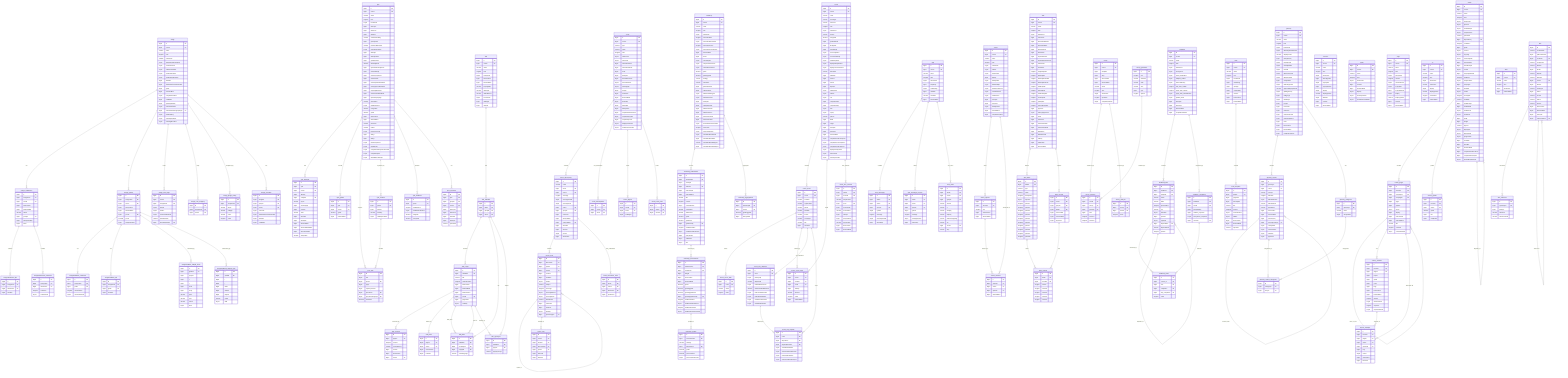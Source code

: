 erDiagram
    %% ACTIVITIES SECTION

    %% Assignment Activity
    assign {
        bigint id PK
        bigint course FK
        varchar name
        longtext intro
        smallint introformat
        tinyint alwaysshowdescription
        tinyint nosubmissions
        tinyint submissiondrafts
        tinyint sendnotifications
        tinyint sendlatenotifications
        bigint duedate
        bigint allowsubmissionsfromdate
        bigint grade
        bigint timemodified
        tinyint completionsubmit
        bigint cutoffdate
        bigint gradingduedate
        tinyint teamsubmission
        bigint teamsubmissiongroupingid FK
        tinyint blindmarking
        tinyint markingworkflow
        tinyint markingallocation
    }

    assign_submission {
        bigint id PK
        bigint assignment FK
        bigint userid FK
        bigint timecreated
        bigint timemodified
        varchar status
        bigint groupid FK
        bigint attemptnumber
        tinyint latest
    }

    assign_grades {
        bigint id PK
        bigint assignment FK
        bigint userid FK
        bigint timecreated
        bigint timemodified
        bigint grader FK
        decimal grade
        bigint attemptnumber
    }

    assign_user_flags {
        bigint id PK
        bigint userid FK
        bigint assignment FK
        tinyint locked
        tinyint mailed
        tinyint extensionduedate
        varchar workflowstate
        bigint allocatedmarker FK
    }

    assign_user_mapping {
        bigint id PK
        bigint assignment FK
        bigint userid FK
    }

    assign_plugin_config {
        bigint id PK
        bigint assignment FK
        varchar plugin
        varchar subtype
        varchar name
        longtext value
    }

    assign_overrides {
        bigint id PK
        bigint assignid FK
        bigint groupid FK
        bigint userid FK
        bigint sortorder
        bigint allowsubmissionsfromdate
        bigint duedate
        bigint cutoffdate
    }

    assignsubmission_file {
        bigint id PK
        bigint assignment FK
        bigint submission FK
        bigint numfiles
    }

    assignsubmission_onlinetext {
        bigint id PK
        bigint assignment FK
        bigint submission FK
        longtext onlinetext
        tinyint onlineformat
    }

    assignfeedback_comments {
        bigint id PK
        bigint assignment FK
        bigint grade FK
        longtext commenttext
        tinyint commentformat
    }

    assignfeedback_file {
        bigint id PK
        bigint assignment FK
        bigint grade FK
        bigint numfiles
    }

    assignfeedback_editpdf_annot {
        bigint id PK
        bigint gradeid FK
        bigint pageno
        bigint x
        bigint y
        bigint endx
        bigint endy
        varchar path
        varchar type
        varchar colour
        tinyint draft
    }

    assignfeedback_editpdf_cmnt {
        bigint id PK
        bigint gradeid FK
        bigint x
        bigint y
        bigint width
        bigint rawtext
        bigint pageno
        varchar colour
        tinyint draft
    }

    %% Quiz Activity
    quiz {
        bigint id PK
        bigint course FK
        varchar name
        longtext intro
        tinyint introformat
        bigint timeopen
        bigint timeclose
        bigint timelimit
        varchar overduehandling
        bigint graceperiod
        varchar preferredbehaviour
        tinyint canredoquestions
        bigint attempts
        bigint attemptonlast
        bigint grademethod
        decimal decimalpoints
        bigint questiondecimalpoints
        bigint reviewattempt
        bigint reviewcorrectness
        bigint reviewmarks
        bigint reviewspecificfeedback
        bigint reviewgeneralfeedback
        bigint reviewrightanswer
        bigint reviewoverallfeedback
        bigint questionsperpage
        varchar navmethod
        tinyint shuffleanswers
        decimal sumgrades
        decimal grade
        bigint timecreated
        bigint timemodified
        varchar password
        varchar subnet
        tinyint browsersecurity
        bigint delay1
        bigint delay2
        tinyint showuserpicture
        tinyint showblocks
        tinyint completionattemptsexhausted
        tinyint completionpass
        tinyint allowofflineattempts
    }

    quiz_attempts {
        bigint id PK
        bigint quiz FK
        bigint userid FK
        bigint attempt
        bigint uniqueid FK
        varchar layout
        bigint currentpage
        bigint preview
        varchar state
        bigint timestart
        bigint timefinish
        bigint timemodified
        bigint timemodifiedoffline
        bigint timecheckstate
        decimal sumgrades
    }

    quiz_grades {
        bigint id PK
        bigint quiz FK
        bigint userid FK
        decimal grade
        bigint timemodified
    }

    quiz_slots {
        bigint id PK
        bigint slot
        bigint quizid FK
        bigint page
        bigint requireprevious
        bigint questionid FK
        bigint questioncategoryid FK
        decimal maxmark
    }

    quiz_sections {
        bigint id PK
        bigint quizid FK
        bigint firstslot
        varchar heading
        tinyint shufflequestions
    }

    quiz_feedback {
        bigint id PK
        bigint quizid FK
        longtext feedbacktext
        tinyint feedbacktextformat
        decimal mingrade
        decimal maxgrade
    }

    quiz_overrides {
        bigint id PK
        bigint quiz FK
        bigint groupid FK
        bigint userid FK
        bigint timeopen
        bigint timeclose
        bigint timelimit
        bigint attempts
        varchar password
    }

    %% Forum Activity
    forum {
        bigint id PK
        bigint course FK
        varchar type
        varchar name
        longtext intro
        tinyint introformat
        tinyint assessed
        bigint assesstimestart
        bigint assesstimefinish
        bigint scale
        bigint maxbytes
        bigint maxattachments
        tinyint forcesubscribe
        tinyint trackingtype
        bigint rsstype
        bigint rssarticles
        bigint timemodified
        bigint warnafter
        bigint blockafter
        bigint blockperiod
        bigint completiondiscussions
        bigint completionreplies
        bigint completionposts
        tinyint displaywordcount
        tinyint lockdiscussionafter
    }

    forum_discussions {
        bigint id PK
        varchar name
        bigint forum FK
        bigint course FK
        longtext message
        tinyint messageformat
        tinyint messagetrust
        bigint userid FK
        bigint groupid FK
        bigint assessed
        bigint timemodified
        bigint usermodified FK
        bigint timestart
        bigint timeend
        tinyint pinned
        bigint timelocked
    }

    forum_posts {
        bigint id PK
        bigint discussion FK
        bigint parent FK
        bigint userid FK
        bigint created
        bigint modified
        tinyint mailed
        varchar subject
        longtext message
        tinyint messageformat
        tinyint messagetrust
        varchar attachment
        bigint totalscore
        bigint mailnow
        tinyint deleted
        bigint privatereplyto FK
    }

    forum_subscriptions {
        bigint id PK
        bigint userid FK
        bigint forum FK
    }

    forum_discussion_subs {
        bigint id PK
        bigint forum FK
        bigint userid FK
        bigint discussion FK
        bigint preference
    }

    forum_digests {
        bigint id PK
        bigint userid FK
        bigint forum FK
        bigint maildigest
    }

    forum_read {
        bigint id PK
        bigint userid FK
        bigint forumid FK
        bigint discussionid FK
        bigint postid FK
        bigint firstread
        bigint lastread
    }

    forum_track_prefs {
        bigint id PK
        bigint userid FK
        bigint forumid FK
    }

    %% Wiki Activity
    wiki {
        bigint id PK
        bigint course FK
        varchar name
        longtext intro
        tinyint introformat
        bigint timecreated
        bigint timemodified
        varchar firstpagetitle
        varchar wikimode
        varchar defaultformat
        tinyint forceformat
        bigint editbegin
        bigint editend
    }

    wiki_subwikis {
        bigint id PK
        bigint wikiid FK
        bigint groupid FK
        bigint userid FK
    }

    wiki_pages {
        bigint id PK
        bigint subwikiid FK
        varchar title
        longtext cachedcontent
        bigint timecreated
        bigint timemodified
        bigint timerendered
        bigint userid FK
        bigint pageviews
        tinyint readonly
    }

    wiki_versions {
        bigint id PK
        bigint pageid FK
        longtext content
        varchar contentformat
        bigint version
        bigint timecreated
        bigint userid FK
    }

    wiki_locks {
        bigint id PK
        bigint pageid FK
        bigint userid FK
        bigint sectionname
        bigint lockedat
    }

    wiki_links {
        bigint id PK
        bigint subwikiid FK
        bigint frompageid FK
        bigint topageid FK
        varchar tomissingpage
    }

    wiki_synonyms {
        bigint id PK
        bigint subwikiid FK
        bigint pageid FK
        varchar pagesynonym
    }

    %% Workshop Activity
    workshop {
        bigint id PK
        bigint course FK
        varchar name
        longtext intro
        tinyint introformat
        longtext instructauthors
        tinyint instructauthorsformat
        longtext instructreviewers
        tinyint instructreviewersformat
        bigint timemodified
        bigint phase
        tinyint useexamples
        tinyint usepeerassessment
        tinyint useselfassessment
        decimal grade
        decimal gradinggrade
        varchar strategy
        varchar evaluation
        bigint gradedecimals
        bigint nattachments
        tinyint submissionfiletypes
        tinyint latesubmissions
        bigint maxbytes
        bigint examplesmode
        bigint submissionstart
        bigint submissionend
        bigint assessmentstart
        bigint assessmentend
        tinyint phaseswitchassessment
        longtext conclusion
        tinyint conclusionformat
        tinyint overallfeedbackmode
        bigint overallfeedbackfiles
        varchar overallfeedbackfiletypes
        bigint overallfeedbackmaxbytes
    }

    workshop_submissions {
        bigint id PK
        bigint workshopid FK
        tinyint example
        bigint authorid FK
        bigint timecreated
        bigint timemodified
        varchar title
        longtext content
        tinyint contentformat
        varchar contentrust
        varchar attachment
        decimal grade
        decimal gradeover
        bigint gradeoverby FK
        longtext feedbackauthor
        tinyint feedbackauthorformat
        bigint timegraded
        tinyint published
        tinyint late
    }

    workshop_assessments {
        bigint id PK
        bigint submissionid FK
        bigint reviewerid FK
        bigint weight
        bigint timecreated
        bigint timemodified
        decimal grade
        decimal gradinggrade
        decimal gradinggradeover
        bigint gradinggradeoverby FK
        longtext feedbackauthor
        tinyint feedbackauthorformat
        longtext feedbackreviewer
        tinyint feedbackreviewerformat
    }

    workshop_grades {
        bigint id PK
        bigint assessmentid FK
        varchar strategy
        bigint dimensionid FK
        decimal grade
        decimal peercomment
        tinyint peercommentformat
    }

    workshop_aggregations {
        bigint id PK
        bigint workshopid FK
        bigint userid FK
        decimal gradinggrade
        bigint timegraded
    }

    %% SCORM Activity
    scorm {
        bigint id PK
        bigint course FK
        varchar name
        varchar scormtype
        varchar reference
        longtext intro
        tinyint introformat
        varchar version
        decimal maxgrade
        bigint grademethod
        bigint whatgrade
        bigint maxattempt
        tinyint forcecompleted
        tinyint forcenewattempt
        tinyint lastattemptlock
        tinyint displayattemptstatus
        tinyint displaycoursestructure
        varchar sha1hash
        bigint md5hash
        bigint revision
        bigint launch
        bigint skipview
        tinyint hidebrowse
        tinyint hidetoc
        tinyint nav
        bigint navpositionleft
        bigint navpositiontop
        tinyint auto
        tinyint popup
        varchar options
        bigint width
        bigint height
        bigint timeopen
        bigint timeclose
        bigint timemodified
        tinyint completionstatusrequired
        tinyint completionscorerequired
        tinyint completionstatusallscos
        tinyint displayactivityname
        tinyint autocommit
        tinyint masteryoverride
    }

    scorm_scoes {
        bigint id PK
        bigint scorm FK
        varchar manifest
        varchar organization
        varchar parent
        varchar identifier
        varchar launch
        varchar scormtype
        varchar title
        bigint sortorder
    }

    scorm_scoes_track {
        bigint id PK
        bigint userid FK
        bigint scormid FK
        bigint scoid FK
        bigint attempt
        varchar element
        longtext value
        bigint timemodified
    }

    scorm_scoes_data {
        bigint id PK
        bigint scoid FK
        varchar name
        longtext value
    }

    scorm_seq_objective {
        bigint id PK
        bigint scoid FK
        tinyint primaryobj
        varchar objectiveid
        tinyint satisfiedbumeasure
        decimal minNormalizedMeasure
        tinyint writenormalmeasure
        tinyint writesatisfiedstatus
        tinyint readnormalmeasure
        tinyint readsatisfiedstatus
    }

    scorm_seq_mapinfo {
        bigint id PK
        bigint scoid FK
        bigint objectiveid FK
        bigint targetobjectiveid FK
        tinyint readsatisfiedstatus
        tinyint readnormalizedmeasure
        tinyint writesatisfiedstatus
        tinyint writenormalizedmeasure
    }

    scorm_aicc_session {
        bigint id PK
        bigint userid FK
        bigint scormid FK
        varchar hacpsession
        bigint scoid FK
        bigint scormmode
        varchar scormstatus
        bigint attempt
        bigint lessonstatus
        varchar sessiontime
        bigint timecreated
        bigint timemodified
    }

    %% Chat Activity
    chat {
        bigint id PK
        bigint course FK
        varchar name
        longtext intro
        tinyint introformat
        bigint keepdays
        tinyint studentlogs
        bigint chattime
        varchar schedule
        bigint timemodified
    }

    chat_messages {
        bigint id PK
        bigint chatid FK
        bigint userid FK
        bigint groupid FK
        tinyint system
        longtext message
        tinyint messageformat
        bigint timestamp
    }

    chat_messages_current {
        bigint id PK
        bigint chatid FK
        bigint userid FK
        bigint groupid FK
        tinyint system
        longtext message
        tinyint messageformat
        bigint timestamp
    }

    chat_users {
        bigint id PK
        bigint chatid FK
        bigint userid FK
        bigint groupid FK
        varchar version
        varchar ip
        varchar firstping
        varchar lastping
        varchar lastmessageping
        varchar sid
        bigint course FK
        varchar lang
    }

    %% Other Activities
    choice {
        bigint id PK
        bigint course FK
        varchar name
        longtext intro
        tinyint introformat
        tinyint publish
        tinyint showresults
        bigint display
        tinyint allowupdate
        tinyint allowmultiple
        tinyint showunanswered
        tinyint includeinactive
        tinyint limitanswers
        bigint timeopen
        bigint timeclose
        tinyint showpreview
        bigint timemodified
        bigint completionsubmit
    }

    choice_options {
        bigint id PK
        bigint choiceid FK
        longtext text
        bigint maxanswers
        bigint timemodified
    }

    choice_answers {
        bigint id PK
        bigint choiceid FK
        bigint userid FK
        bigint optionid FK
        bigint timemodified
    }

    data {
        bigint id PK
        bigint course FK
        varchar name
        longtext intro
        tinyint introformat
        bigint comments
        bigint timeavailablefrom
        bigint timeavailableto
        bigint timeviewfrom
        bigint timeviewto
        bigint requiredentries
        bigint requiredentriestoview
        bigint maxentries
        bigint rssarticles
        longtext singletemplate
        longtext listtemplate
        longtext listtemplateheader
        longtext listtemplatefooter
        longtext addtemplate
        longtext rsstemplate
        longtext rsstitletemplate
        longtext csstemplate
        longtext jstemplate
        longtext asearchtemplate
        bigint approval
        tinyint manageapproved
        bigint scale
        bigint assessed
        bigint assesstimestart
        bigint assesstimefinish
        bigint defaultsort
        bigint defaultsortdir
        bigint editany
        bigint notification
        bigint timemodified
    }

    data_fields {
        bigint id PK
        bigint dataid FK
        varchar type
        varchar name
        longtext description
        tinyint required
        longtext param1
        longtext param2
        longtext param3
        longtext param4
        longtext param5
        longtext param6
        longtext param7
        longtext param8
        longtext param9
        longtext param10
    }

    data_records {
        bigint id PK
        bigint userid FK
        bigint groupid FK
        bigint dataid FK
        bigint timecreated
        bigint timemodified
        bigint approved
    }

    data_content {
        bigint id PK
        bigint fieldid FK
        bigint recordid FK
        longtext content
        longtext content1
        longtext content2
        longtext content3
        longtext content4
    }

    feedback {
        bigint id PK
        bigint course FK
        varchar name
        longtext intro
        tinyint introformat
        tinyint anonymous
        tinyint email_notification
        tinyint multiple_submit
        tinyint autonumbering
        longtext site_after_submit
        longtext page_after_submit
        tinyint page_after_submitformat
        tinyint publish_stats
        bigint timeopen
        bigint timeclose
        bigint timemodified
        bigint completionsubmit
    }

    feedback_item {
        bigint id PK
        bigint feedback FK
        bigint template FK
        varchar name
        varchar label
        longtext presentation
        varchar typ
        tinyint hasvalue
        bigint position
        tinyint required
        bigint dependitem FK
        varchar dependvalue
        longtext options
    }

    feedback_value {
        bigint id PK
        bigint course_id FK
        bigint item FK
        bigint completed FK
        bigint tmp_completed FK
        longtext value
    }

    feedback_completed {
        bigint id PK
        bigint feedback FK
        bigint userid FK
        bigint timemodified
        bigint random_response
        tinyint anonymous_response
        bigint courseid FK
    }

    glossary {
        bigint id PK
        bigint course FK
        varchar name
        longtext intro
        tinyint introformat
        tinyint allowduplicatedentries
        varchar displayformat
        bigint mainglossary
        tinyint showspecial
        tinyint showalphabet
        tinyint showall
        tinyint allowcomments
        tinyint allowprintview
        bigint usedynalink
        tinyint defaultapproval
        varchar approvaldisplayformat
        tinyint globalglossary
        bigint entbypage
        tinyint editalways
        bigint rsstype
        bigint rssarticles
        bigint assessed
        bigint assesstimestart
        bigint assesstimefinish
        bigint scale
        bigint timecreated
        bigint timemodified
        bigint completionentries
    }

    glossary_entries {
        bigint id PK
        bigint glossaryid FK
        bigint userid FK
        varchar concept
        longtext definition
        tinyint definitionformat
        varchar definitiontrust
        varchar attachment
        bigint timecreated
        bigint timemodified
        bigint teacherentry
        bigint sourceglossaryid FK
        tinyint usedynalink
        tinyint casesensitive
        tinyint fullmatch
        tinyint approved
    }

    glossary_categories {
        bigint id PK
        bigint glossaryid FK
        varchar name
        tinyint usedynalink
    }

    glossary_entries_categories {
        bigint id PK
        bigint categoryid FK
        bigint entryid FK
    }

    lesson {
        bigint id PK
        bigint course FK
        varchar name
        longtext intro
        tinyint introformat
        tinyint practice
        tinyint modattempts
        tinyint usepassword
        varchar password
        bigint dependency FK
        longtext conditions
        bigint grade
        tinyint custom
        tinyint ongoing
        tinyint usemaxgrade
        bigint maxanswers
        bigint maxattempts
        tinyint review
        bigint nextpagedefault
        longtext feedback
        tinyint minquestions
        bigint maxpages
        bigint timelimit
        tinyint retake
        longtext activitylink
        varchar mediafile
        bigint mediaheight
        bigint mediawidth
        tinyint mediaclose
        tinyint slideshow
        bigint width
        bigint height
        varchar bgcolor
        tinyint displayleft
        tinyint displayleftif
        tinyint progressbar
        bigint available
        bigint deadline
        bigint timemodified
        bigint completionendreached
        bigint completiontimespent
        tinyint allowofflineattempts
    }

    lesson_pages {
        bigint id PK
        bigint lessonid FK
        bigint prevpageid FK
        bigint nextpageid FK
        bigint qtype
        bigint qoption
        tinyint layout
        bigint display
        bigint timecreated
        bigint timemodified
        varchar title
        longtext contents
        tinyint contentsformat
    }

    lesson_answers {
        bigint id PK
        bigint lessonid FK
        bigint pageid FK
        bigint jumpto
        bigint grade
        bigint score
        bigint flags
        bigint timecreated
        bigint timemodified
        longtext answer
        tinyint answerformat
        longtext response
        tinyint responseformat
    }

    lesson_attempts {
        bigint id PK
        bigint lessonid FK
        bigint pageid FK
        bigint userid FK
        bigint answerid FK
        bigint retry
        tinyint correct
        bigint useranswer
        bigint timeseen
    }

    lesson_grades {
        bigint id PK
        bigint lessonid FK
        bigint userid FK
        decimal grade
        bigint late
        bigint completed
    }

    survey {
        bigint id PK
        bigint course FK
        bigint template
        bigint days
        bigint timecreated
        bigint timemodified
        varchar name
        longtext intro
        tinyint introformat
        longtext questions
        tinyint completionsubmit
    }

    survey_questions {
        bigint id PK
        longtext text
        varchar shorttext
        varchar multi
        varchar intro
        bigint type
        longtext options
    }

    survey_answers {
        bigint id PK
        bigint userid FK
        bigint survey FK
        bigint question FK
        bigint time
        longtext answer1
        longtext answer2
    }

    survey_analysis {
        bigint id PK
        bigint survey FK
        bigint userid FK
        longtext notes
    }

    %% RESOURCES SECTION

    %% File Resource
    resource {
        bigint id PK
        bigint course FK
        varchar name
        longtext intro
        tinyint introformat
        bigint tobemigrated
        tinyint legacyfiles
        bigint legacyfileslast
        tinyint display
        varchar displayoptions
        tinyint filterfiles
        bigint revision
        bigint timemodified
    }

    %% Folder Resource
    folder {
        bigint id PK
        bigint course FK
        varchar name
        longtext intro
        tinyint introformat
        bigint revision
        bigint timemodified
        tinyint display
        tinyint showexpanded
        tinyint showdownloadfolder
    }

    %% Page Resource
    page {
        bigint id PK
        bigint course FK
        varchar name
        longtext intro
        tinyint introformat
        longtext content
        tinyint contentformat
        tinyint legacyfiles
        bigint legacyfileslast
        tinyint display
        varchar displayoptions
        bigint revision
        bigint timemodified
    }

    %% URL Resource
    url {
        bigint id PK
        bigint course FK
        varchar name
        longtext intro
        tinyint introformat
        varchar externalurl
        tinyint display
        varchar displayoptions
        longtext parameters
        bigint timemodified
    }

    %% Book Resource
    book {
        bigint id PK
        bigint course FK
        varchar name
        longtext intro
        tinyint introformat
        bigint numbering
        bigint navstyle
        bigint customtitles
        bigint revision
        bigint timecreated
        bigint timemodified
    }

    book_chapters {
        bigint id PK
        bigint bookid FK
        bigint pagenum
        bigint subchapter
        varchar title
        longtext content
        tinyint contentformat
        tinyint hidden
        bigint timecreated
        bigint timemodified
        varchar importsrc
    }

    %% Label Resource
    label {
        bigint id PK
        bigint course FK
        varchar name
        longtext intro
        tinyint introformat
        bigint timemodified
    }

    %% Files System (Shared by all)
    files {
        bigint id PK
        varchar contenthash
        bigint pathnamehash
        bigint contextid FK
        varchar component
        varchar filearea
        bigint itemid
        varchar filepath
        varchar filename
        bigint userid FK
        bigint filesize
        varchar mimetype
        bigint status
        varchar source
        varchar author
        varchar license
        bigint timecreated
        bigint timemodified
        bigint sortorder
        bigint referencefileid FK
    }

    files_reference {
        bigint id PK
        bigint repositoryid FK
        bigint lastsync
        varchar reference
        varchar referencehash
    }

    %% RELATIONSHIPS

    %% Assignment Relationships
    assign ||--o{ assign_submission : "has"
    assign ||--o{ assign_grades : "has"
    assign ||--o{ assign_user_flags : "tracks"
    assign ||--o{ assign_user_mapping : "maps"
    assign ||--o{ assign_plugin_config : "configured_by"
    assign ||--o{ assign_overrides : "has"
    assign_submission ||--o{ assignsubmission_file : "contains"
    assign_submission ||--o{ assignsubmission_onlinetext : "contains"
    assign_grades ||--o{ assignfeedback_comments : "has"
    assign_grades ||--o{ assignfeedback_file : "has"
    assign_grades ||--o{ assignfeedback_editpdf_annot : "annotated_by"
    assign_grades ||--o{ assignfeedback_editpdf_cmnt : "commented_by"

    %% Quiz Relationships
    quiz ||--o{ quiz_attempts : "has"
    quiz ||--o{ quiz_grades : "records"
    quiz ||--o{ quiz_slots : "contains"
    quiz ||--o{ quiz_sections : "organized_by"
    quiz ||--o{ quiz_feedback : "provides"
    quiz ||--o{ quiz_overrides : "has"
    quiz_sections ||--o{ quiz_slots : "contains"

    %% Forum Relationships
    forum ||--o{ forum_discussions : "contains"
    forum ||--o{ forum_subscriptions : "has_subscribers"
    forum ||--o{ forum_digests : "sends"
    forum ||--o{ forum_track_prefs : "tracks"
    forum_discussions ||--o{ forum_posts : "contains"
    forum_discussions ||--o{ forum_discussion_subs : "has_subscribers"
    forum_posts ||--o{ forum_posts : "replies_to"
    forum_posts ||--o{ forum_read : "tracked_by"

    %% Wiki Relationships
    wiki ||--o{ wiki_subwikis : "has"
    wiki_subwikis ||--o{ wiki_pages : "contains"
    wiki_subwikis ||--o{ wiki_links : "has"
    wiki_subwikis ||--o{ wiki_synonyms : "defines"
    wiki_pages ||--o{ wiki_versions : "versioned_by"
    wiki_pages ||--o{ wiki_locks : "locked_by"
    wiki_pages ||--o{ wiki_links : "links_from"
    wiki_pages ||--o{ wiki_links : "links_to"
    wiki_pages ||--o{ wiki_synonyms : "aliased_by"

    %% Workshop Relationships
    workshop ||--o{ workshop_submissions : "receives"
    workshop ||--o{ workshop_aggregations : "aggregates"
    workshop_submissions ||--o{ workshop_assessments : "assessed_by"
    workshop_assessments ||--o{ workshop_grades : "graded_by"

    %% SCORM Relationships
    scorm ||--o{ scorm_scoes : "contains"
    scorm ||--o{ scorm_scoes_track : "tracks"
    scorm ||--o{ scorm_aicc_session : "has_sessions"
    scorm_scoes ||--o{ scorm_scoes_data : "stores"
    scorm_scoes ||--o{ scorm_scoes_track : "tracked_by"
    scorm_scoes ||--o{ scorm_seq_objective : "has_objectives"
    scorm_scoes ||--o{ scorm_seq_mapinfo : "maps"
    scorm_seq_objective ||--o{ scorm_seq_mapinfo : "mapped_by"

    %% Chat Relationships
    chat ||--o{ chat_messages : "contains"
    chat ||--o{ chat_messages_current : "shows"
    chat ||--o{ chat_users : "has_users"

    %% Choice Relationships
    choice ||--o{ choice_options : "offers"
    choice ||--o{ choice_answers : "answered_by"
    choice_options ||--o{ choice_answers : "selected_in"

    %% Database Activity Relationships
    data ||--o{ data_fields : "defines"
    data ||--o{ data_records : "contains"
    data_fields ||--o{ data_content : "stores"
    data_records ||--o{ data_content : "has"

    %% Feedback Relationships
    feedback ||--o{ feedback_item : "contains"
    feedback ||--o{ feedback_completed : "completed_by"
    feedback_item ||--o{ feedback_value : "answered_by"
    feedback_item ||--o{ feedback_item : "depends_on"
    feedback_completed ||--o{ feedback_value : "includes"

    %% Glossary Relationships
    glossary ||--o{ glossary_entries : "contains"
    glossary ||--o{ glossary_categories : "has"
    glossary_entries ||--o{ glossary_entries : "sourced_from"
    glossary_categories ||--o{ glossary_entries_categories : "categorizes"
    glossary_entries ||--o{ glossary_entries_categories : "categorized_in"

    %% Lesson Relationships
    lesson ||--o{ lesson_pages : "contains"
    lesson ||--o{ lesson_grades : "grades"
    lesson ||--o{ lesson : "depends_on"
    lesson_pages ||--o{ lesson_pages : "links_to_prev"
    lesson_pages ||--o{ lesson_pages : "links_to_next"
    lesson_pages ||--o{ lesson_answers : "has"
    lesson_pages ||--o{ lesson_attempts : "attempted_by"
    lesson_answers ||--o{ lesson_attempts : "selected_in"

    %% Survey Relationships
    survey ||--o{ survey_answers : "answered_by"
    survey ||--o{ survey_analysis : "analyzed_by"
    survey_questions ||--o{ survey_answers : "answered_in"

    %% Resource Relationships
    book ||--o{ book_chapters : "contains"

    %% File System Relationships
    files ||--o{ files_reference : "references"
    files ||--o{ files : "references"
